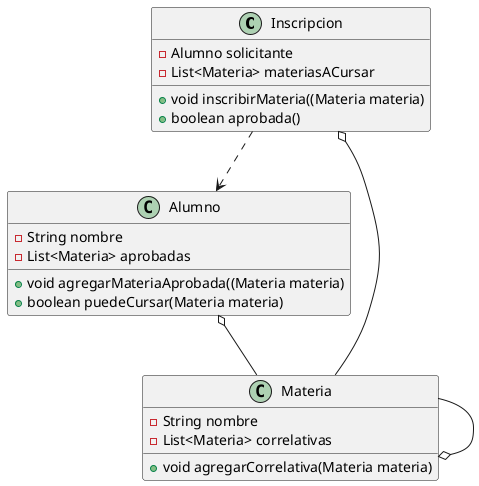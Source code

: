 @startuml
'https://plantuml.com/class-diagram

Inscripcion ..> Alumno
Alumno o-- Materia
Inscripcion o-- Materia
Materia --o Materia

class Materia{
- String nombre
- List<Materia> correlativas
+ void agregarCorrelativa(Materia materia)
}

class Alumno {
- String nombre
- List<Materia> aprobadas
+ void agregarMateriaAprobada((Materia materia)
+ boolean puedeCursar(Materia materia)
}

class Inscripcion{
- Alumno solicitante
- List<Materia> materiasACursar
+ void inscribirMateria((Materia materia)
+ boolean aprobada()
}

@enduml